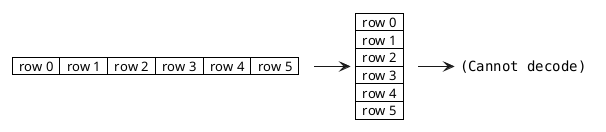 @startuml

<style>
note {
    backgroundcolor white
    shadowing 0
    linecolor transparent
}
</style>
note as grid
    |  row 0  |
    |  row 1  |
    |  row 2  |
    |  row 3  |
    |  row 4  |
    |  row 5  |
end note

note as im
    <img:/home/darcy/Documents/parallelism/heastSeq/T_10000.bmp>
end note

note as gridline
    |  row 0  |  row 1  |  row 2  |  row 3  |  row 4  |  row 5  |
end note

gridline -> grid
grid -> im
@enduml